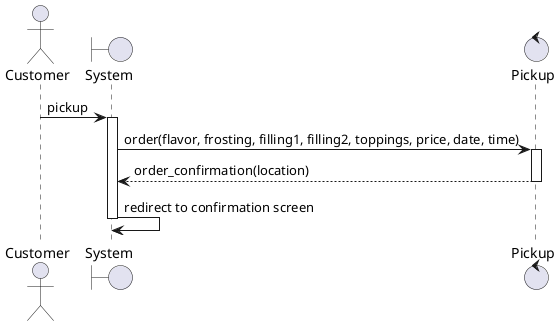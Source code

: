 @startuml pickup
actor Customer
boundary "System" as system
control "Pickup" as pick
Customer -> system: pickup 
activate system
system -> pick: order(flavor, frosting, filling1, filling2, toppings, price, date, time)
activate pick
pick --> system: order_confirmation(location)
deactivate pick
system -> system: redirect to confirmation screen
deactivate system
@enduml